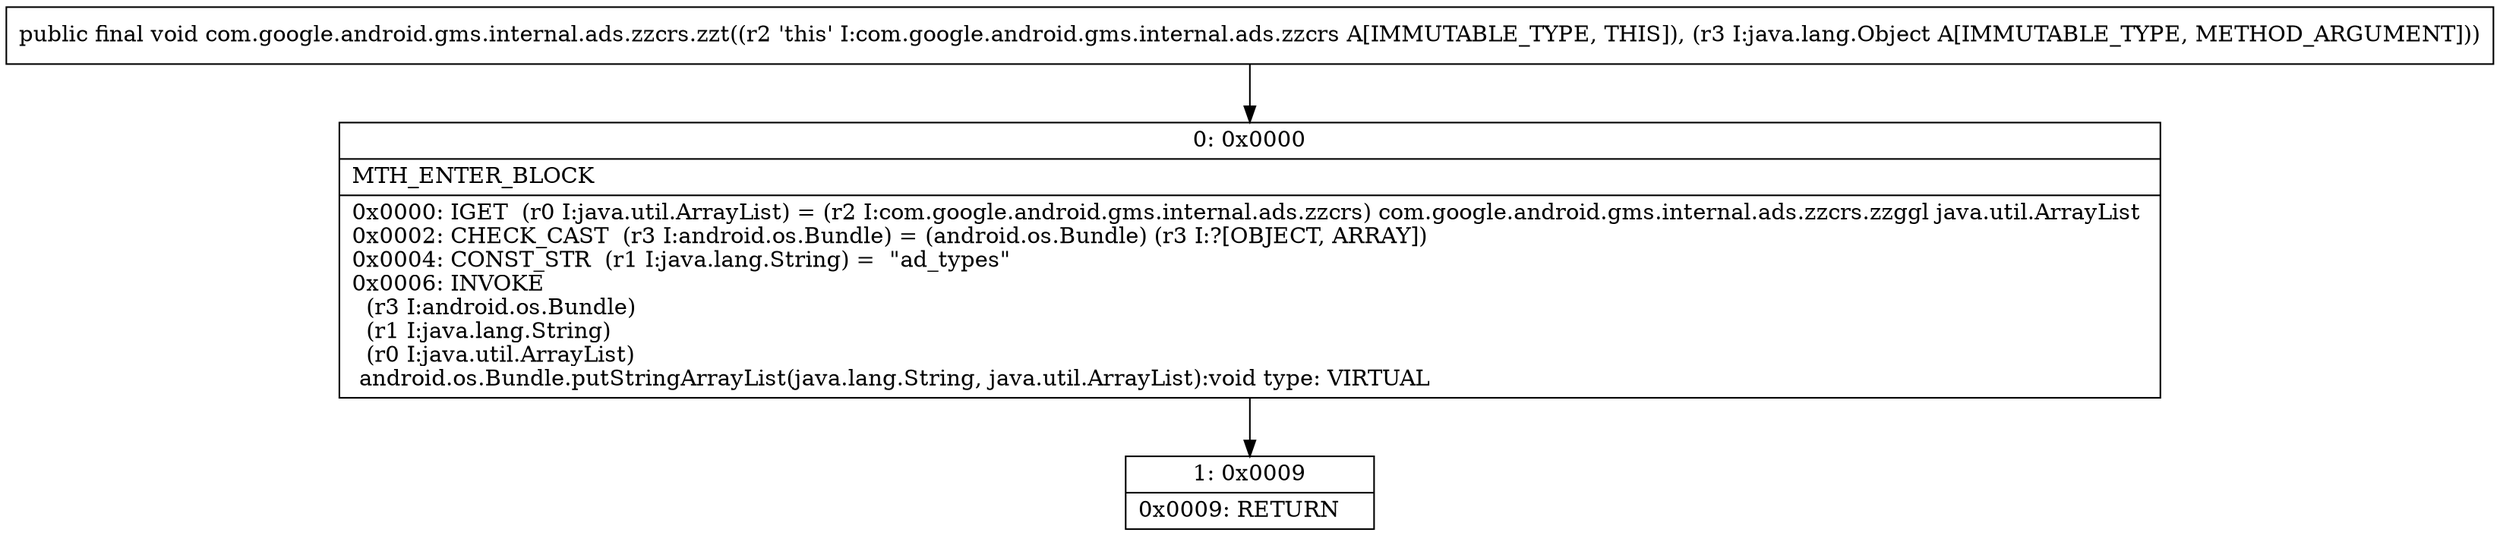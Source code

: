 digraph "CFG forcom.google.android.gms.internal.ads.zzcrs.zzt(Ljava\/lang\/Object;)V" {
Node_0 [shape=record,label="{0\:\ 0x0000|MTH_ENTER_BLOCK\l|0x0000: IGET  (r0 I:java.util.ArrayList) = (r2 I:com.google.android.gms.internal.ads.zzcrs) com.google.android.gms.internal.ads.zzcrs.zzggl java.util.ArrayList \l0x0002: CHECK_CAST  (r3 I:android.os.Bundle) = (android.os.Bundle) (r3 I:?[OBJECT, ARRAY]) \l0x0004: CONST_STR  (r1 I:java.lang.String) =  \"ad_types\" \l0x0006: INVOKE  \l  (r3 I:android.os.Bundle)\l  (r1 I:java.lang.String)\l  (r0 I:java.util.ArrayList)\l android.os.Bundle.putStringArrayList(java.lang.String, java.util.ArrayList):void type: VIRTUAL \l}"];
Node_1 [shape=record,label="{1\:\ 0x0009|0x0009: RETURN   \l}"];
MethodNode[shape=record,label="{public final void com.google.android.gms.internal.ads.zzcrs.zzt((r2 'this' I:com.google.android.gms.internal.ads.zzcrs A[IMMUTABLE_TYPE, THIS]), (r3 I:java.lang.Object A[IMMUTABLE_TYPE, METHOD_ARGUMENT])) }"];
MethodNode -> Node_0;
Node_0 -> Node_1;
}

